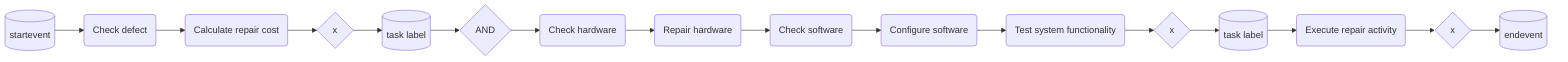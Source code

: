 graph LR
1[(startevent)] --> 2(Check defect)
2 --> 3(Calculate repair cost)
3 --> 4{x}
4 --> 5[(task label)]
5 --> 6{AND}
6 --> 7(Check hardware)
7 --> 8(Repair hardware)
8 --> 9(Check software)
9 --> 10(Configure software)
10 --> 11(Test system functionality)
11 --> 12{x}
12 --> 13[(task label)]
13 --> 14(Execute repair activity)
14 --> 15{x}
15 --> 16[(endevent)]